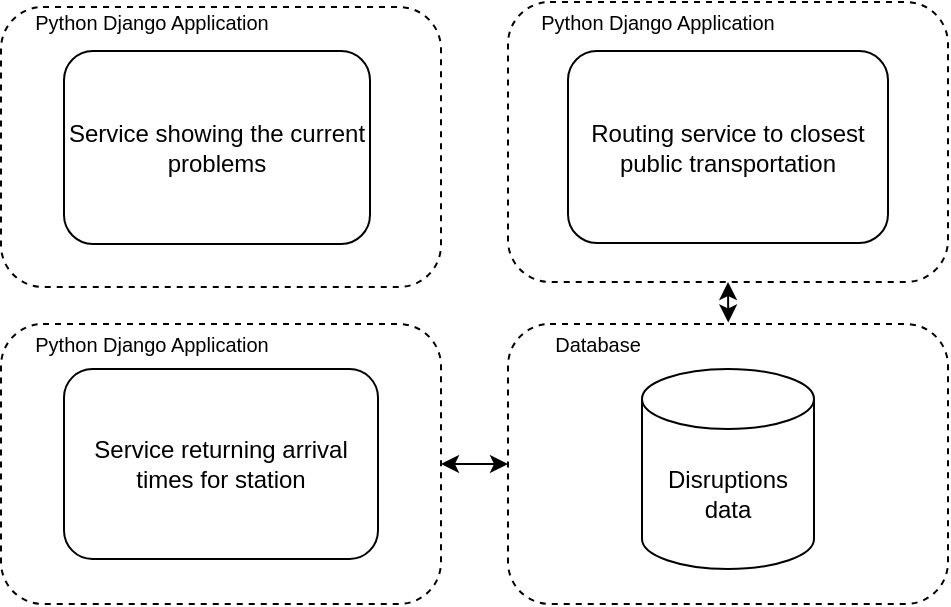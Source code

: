 <mxfile version="26.2.14">
  <diagram name="Page-1" id="9CgZ22B-FHq7ZXvI5nzE">
    <mxGraphModel dx="591" dy="458" grid="1" gridSize="10" guides="1" tooltips="1" connect="1" arrows="1" fold="1" page="1" pageScale="1" pageWidth="827" pageHeight="1169" math="0" shadow="0">
      <root>
        <mxCell id="0" />
        <mxCell id="1" parent="0" />
        <mxCell id="WWkFsfiBGZTd7R0sTSos-3" value="" style="rounded=1;whiteSpace=wrap;html=1;dashed=1;" vertex="1" parent="1">
          <mxGeometry x="369" y="220" width="220" height="140" as="geometry" />
        </mxCell>
        <mxCell id="WWkFsfiBGZTd7R0sTSos-2" value="" style="rounded=1;whiteSpace=wrap;html=1;dashed=1;" vertex="1" parent="1">
          <mxGeometry x="115.5" y="220" width="220" height="140" as="geometry" />
        </mxCell>
        <mxCell id="WWkFsfiBGZTd7R0sTSos-1" value="" style="rounded=1;whiteSpace=wrap;html=1;dashed=1;" vertex="1" parent="1">
          <mxGeometry x="115.5" y="61.5" width="220" height="140" as="geometry" />
        </mxCell>
        <mxCell id="YWqDGeWeltkxrgUtz7M--3" value="Service showing the current problems" style="rounded=1;whiteSpace=wrap;html=1;" parent="1" vertex="1">
          <mxGeometry x="147" y="83.5" width="153" height="96.5" as="geometry" />
        </mxCell>
        <mxCell id="YWqDGeWeltkxrgUtz7M--5" value="Service returning arrival times for station" style="rounded=1;whiteSpace=wrap;html=1;" parent="1" vertex="1">
          <mxGeometry x="147" y="242.5" width="157" height="95" as="geometry" />
        </mxCell>
        <mxCell id="YWqDGeWeltkxrgUtz7M--16" value="Disruptions data" style="shape=cylinder3;whiteSpace=wrap;html=1;boundedLbl=1;backgroundOutline=1;size=15;" parent="1" vertex="1">
          <mxGeometry x="436" y="242.5" width="86" height="100" as="geometry" />
        </mxCell>
        <mxCell id="YWqDGeWeltkxrgUtz7M--18" value="" style="rounded=1;whiteSpace=wrap;html=1;dashed=1;" parent="1" vertex="1">
          <mxGeometry x="369" y="59" width="220" height="140" as="geometry" />
        </mxCell>
        <mxCell id="YWqDGeWeltkxrgUtz7M--12" value="Routing service to closest public transportation" style="rounded=1;whiteSpace=wrap;html=1;" parent="1" vertex="1">
          <mxGeometry x="399" y="83.5" width="160" height="96" as="geometry" />
        </mxCell>
        <mxCell id="YWqDGeWeltkxrgUtz7M--19" value="Python Django Application" style="text;html=1;align=center;verticalAlign=middle;whiteSpace=wrap;rounded=0;fontSize=10;" parent="1" vertex="1">
          <mxGeometry x="379" y="59" width="130" height="20" as="geometry" />
        </mxCell>
        <mxCell id="YWqDGeWeltkxrgUtz7M--22" value="Python Django Application" style="text;html=1;align=center;verticalAlign=middle;whiteSpace=wrap;rounded=0;fontSize=10;" parent="1" vertex="1">
          <mxGeometry x="125.5" y="220" width="130" height="20" as="geometry" />
        </mxCell>
        <mxCell id="YWqDGeWeltkxrgUtz7M--25" value="Python Django Application" style="text;html=1;align=center;verticalAlign=middle;whiteSpace=wrap;rounded=0;fontSize=10;" parent="1" vertex="1">
          <mxGeometry x="125.5" y="59" width="130" height="20" as="geometry" />
        </mxCell>
        <mxCell id="WWkFsfiBGZTd7R0sTSos-4" value="Database" style="text;html=1;align=center;verticalAlign=middle;whiteSpace=wrap;rounded=0;fontSize=10;" vertex="1" parent="1">
          <mxGeometry x="345" y="220" width="138" height="20" as="geometry" />
        </mxCell>
        <mxCell id="WWkFsfiBGZTd7R0sTSos-5" value="" style="endArrow=classic;startArrow=classic;html=1;rounded=0;entryX=0;entryY=0.5;entryDx=0;entryDy=0;exitX=1;exitY=0.5;exitDx=0;exitDy=0;" edge="1" parent="1" source="WWkFsfiBGZTd7R0sTSos-2" target="WWkFsfiBGZTd7R0sTSos-3">
          <mxGeometry width="50" height="50" relative="1" as="geometry">
            <mxPoint x="310" y="310" as="sourcePoint" />
            <mxPoint x="360" y="260" as="targetPoint" />
          </mxGeometry>
        </mxCell>
        <mxCell id="WWkFsfiBGZTd7R0sTSos-6" value="" style="endArrow=classic;startArrow=classic;html=1;rounded=0;exitX=0.5;exitY=1;exitDx=0;exitDy=0;entryX=0.972;entryY=-0.038;entryDx=0;entryDy=0;entryPerimeter=0;" edge="1" parent="1" source="YWqDGeWeltkxrgUtz7M--18" target="WWkFsfiBGZTd7R0sTSos-4">
          <mxGeometry width="50" height="50" relative="1" as="geometry">
            <mxPoint x="346" y="300" as="sourcePoint" />
            <mxPoint x="480" y="220" as="targetPoint" />
          </mxGeometry>
        </mxCell>
      </root>
    </mxGraphModel>
  </diagram>
</mxfile>
